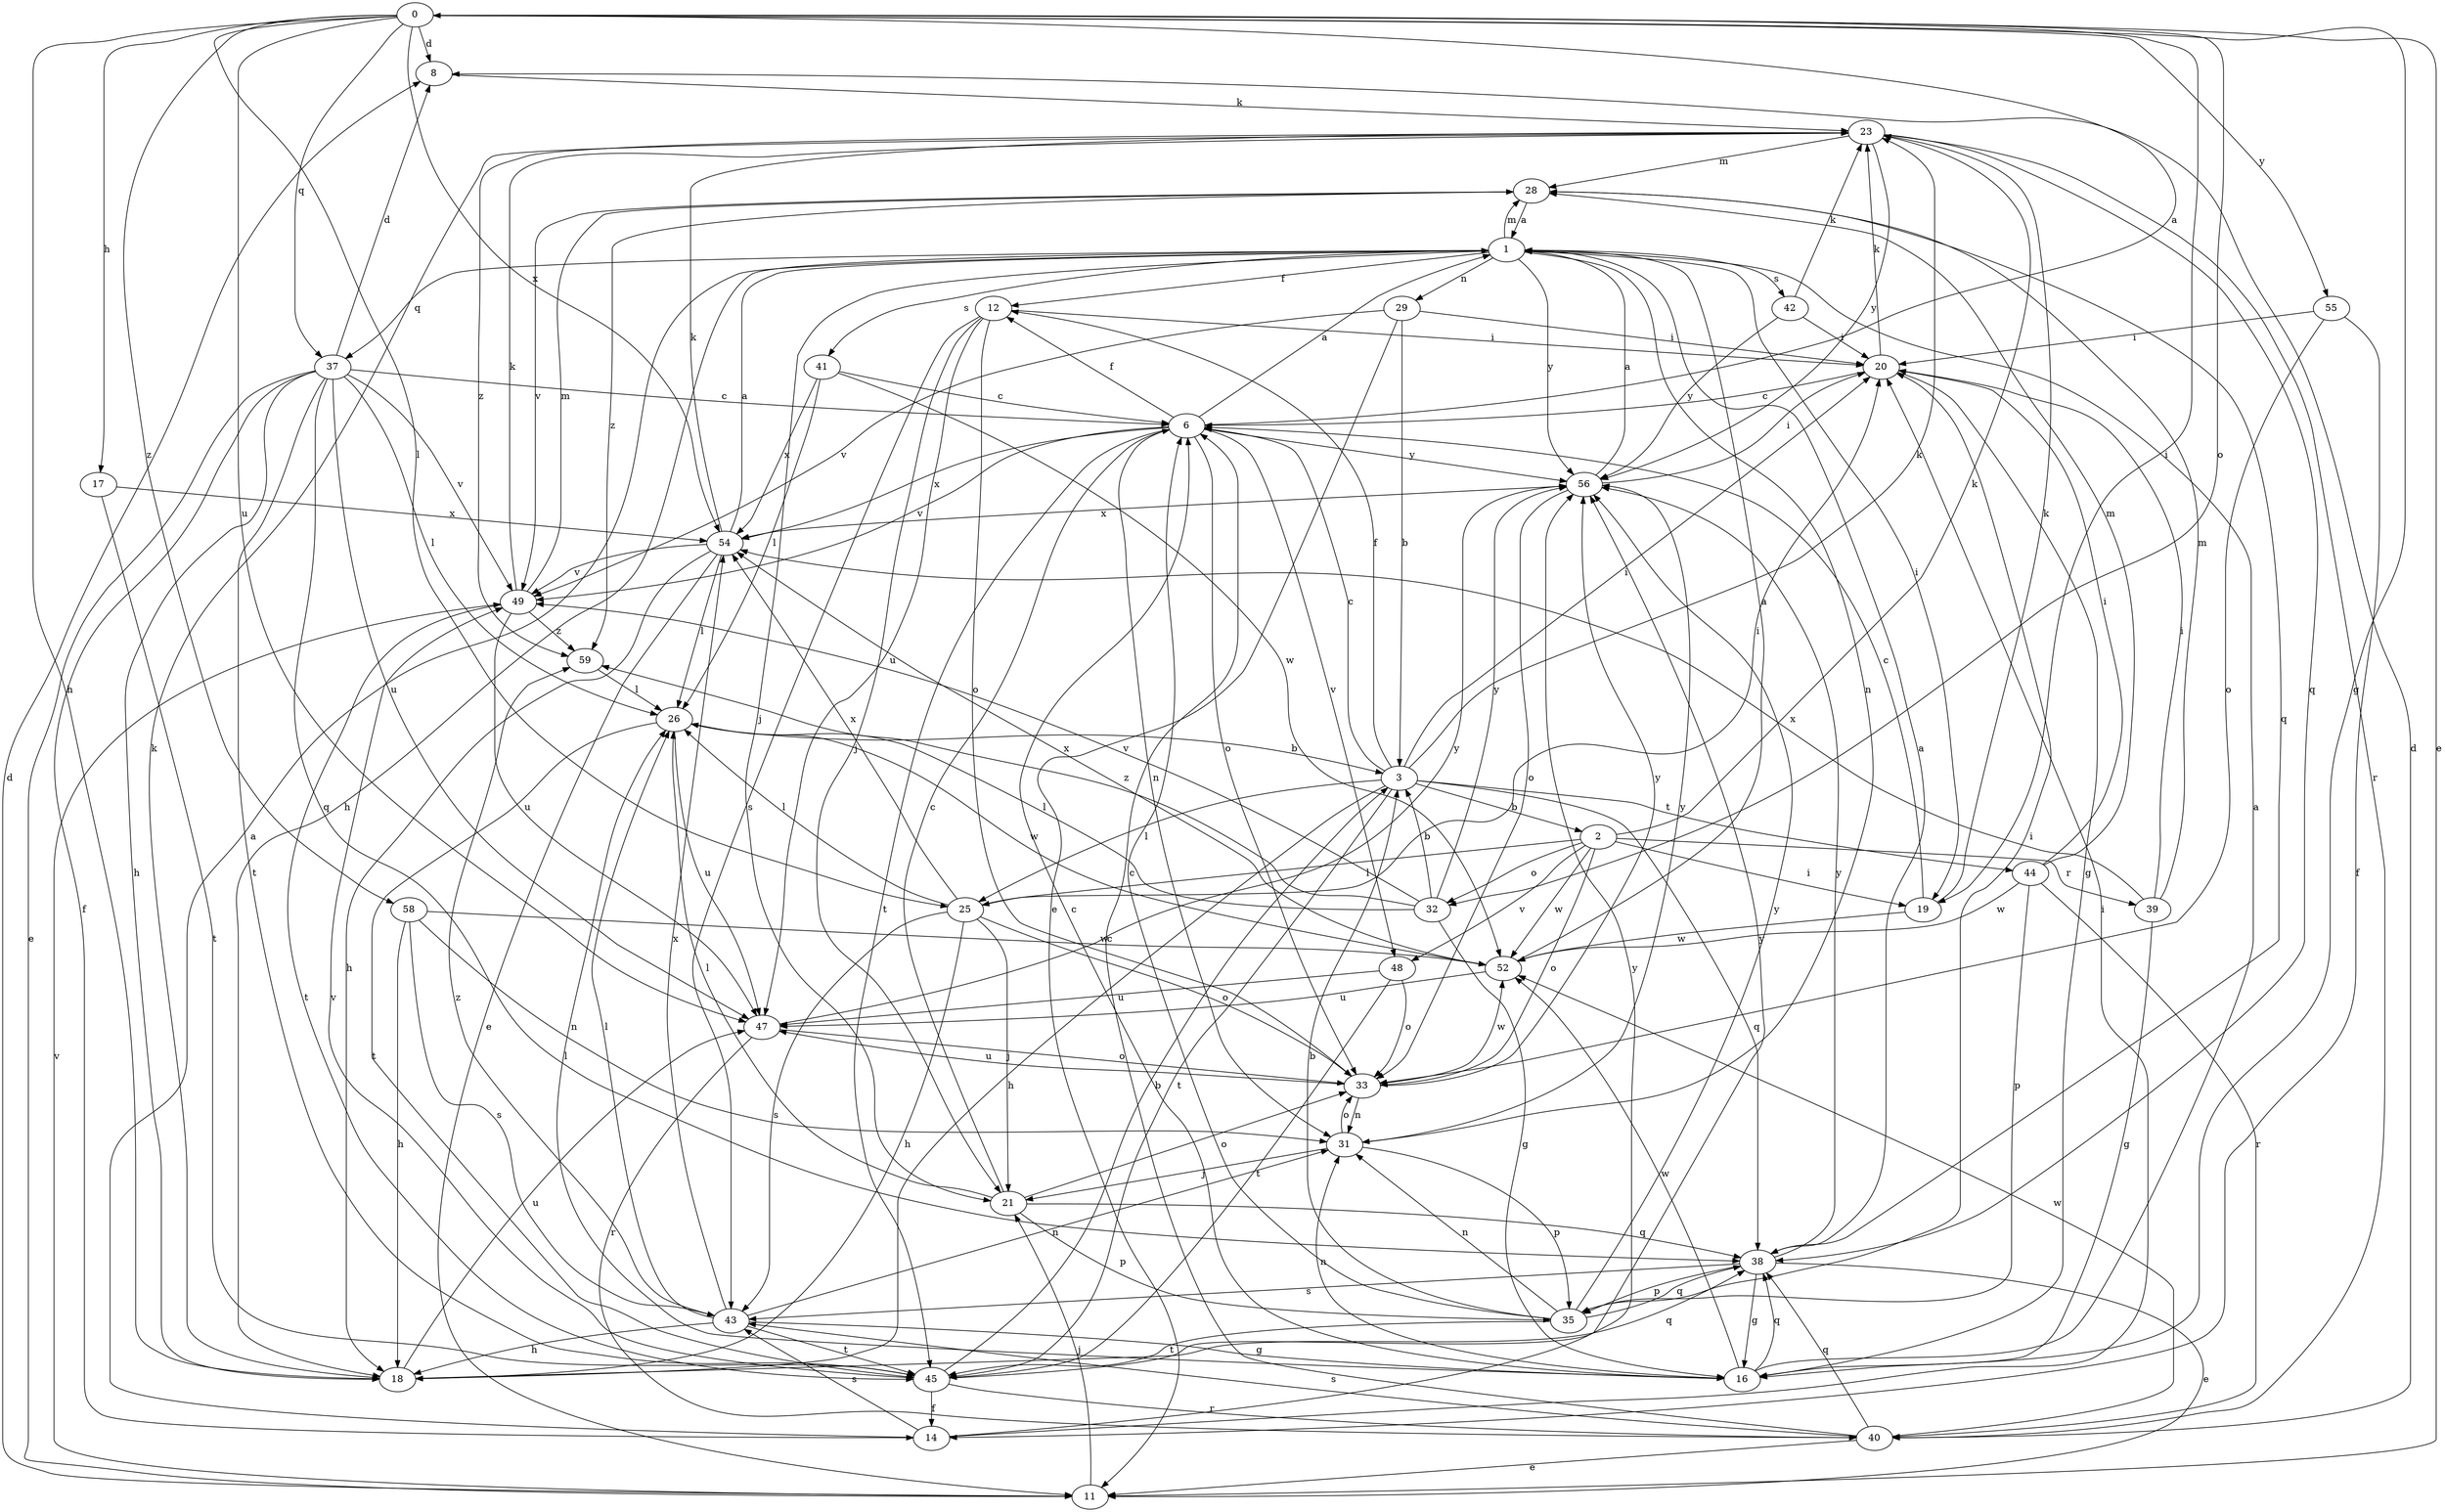 strict digraph  {
0;
1;
2;
3;
6;
8;
11;
12;
14;
16;
17;
18;
19;
20;
21;
23;
25;
26;
28;
29;
31;
32;
33;
35;
37;
38;
39;
40;
41;
42;
43;
44;
45;
47;
48;
49;
52;
54;
55;
56;
58;
59;
0 -> 8  [label=d];
0 -> 11  [label=e];
0 -> 16  [label=g];
0 -> 17  [label=h];
0 -> 18  [label=h];
0 -> 19  [label=i];
0 -> 25  [label=l];
0 -> 32  [label=o];
0 -> 37  [label=q];
0 -> 47  [label=u];
0 -> 54  [label=x];
0 -> 55  [label=y];
0 -> 58  [label=z];
1 -> 12  [label=f];
1 -> 18  [label=h];
1 -> 19  [label=i];
1 -> 21  [label=j];
1 -> 28  [label=m];
1 -> 29  [label=n];
1 -> 31  [label=n];
1 -> 37  [label=q];
1 -> 41  [label=s];
1 -> 42  [label=s];
1 -> 56  [label=y];
2 -> 19  [label=i];
2 -> 23  [label=k];
2 -> 25  [label=l];
2 -> 32  [label=o];
2 -> 33  [label=o];
2 -> 39  [label=r];
2 -> 48  [label=v];
2 -> 52  [label=w];
3 -> 2  [label=b];
3 -> 6  [label=c];
3 -> 12  [label=f];
3 -> 18  [label=h];
3 -> 20  [label=i];
3 -> 23  [label=k];
3 -> 25  [label=l];
3 -> 38  [label=q];
3 -> 44  [label=t];
3 -> 45  [label=t];
6 -> 0  [label=a];
6 -> 1  [label=a];
6 -> 12  [label=f];
6 -> 31  [label=n];
6 -> 33  [label=o];
6 -> 45  [label=t];
6 -> 48  [label=v];
6 -> 49  [label=v];
6 -> 54  [label=x];
6 -> 56  [label=y];
8 -> 23  [label=k];
11 -> 8  [label=d];
11 -> 21  [label=j];
11 -> 49  [label=v];
12 -> 20  [label=i];
12 -> 21  [label=j];
12 -> 33  [label=o];
12 -> 43  [label=s];
12 -> 47  [label=u];
14 -> 1  [label=a];
14 -> 20  [label=i];
14 -> 43  [label=s];
14 -> 56  [label=y];
16 -> 1  [label=a];
16 -> 6  [label=c];
16 -> 26  [label=l];
16 -> 31  [label=n];
16 -> 38  [label=q];
16 -> 52  [label=w];
17 -> 45  [label=t];
17 -> 54  [label=x];
18 -> 23  [label=k];
18 -> 38  [label=q];
18 -> 47  [label=u];
19 -> 6  [label=c];
19 -> 23  [label=k];
19 -> 52  [label=w];
20 -> 6  [label=c];
20 -> 16  [label=g];
20 -> 23  [label=k];
21 -> 6  [label=c];
21 -> 26  [label=l];
21 -> 33  [label=o];
21 -> 35  [label=p];
21 -> 38  [label=q];
23 -> 28  [label=m];
23 -> 38  [label=q];
23 -> 40  [label=r];
23 -> 56  [label=y];
23 -> 59  [label=z];
25 -> 18  [label=h];
25 -> 20  [label=i];
25 -> 21  [label=j];
25 -> 26  [label=l];
25 -> 33  [label=o];
25 -> 43  [label=s];
25 -> 54  [label=x];
26 -> 3  [label=b];
26 -> 45  [label=t];
26 -> 47  [label=u];
26 -> 52  [label=w];
28 -> 1  [label=a];
28 -> 38  [label=q];
28 -> 49  [label=v];
28 -> 59  [label=z];
29 -> 3  [label=b];
29 -> 11  [label=e];
29 -> 20  [label=i];
29 -> 49  [label=v];
31 -> 21  [label=j];
31 -> 33  [label=o];
31 -> 35  [label=p];
31 -> 56  [label=y];
32 -> 3  [label=b];
32 -> 16  [label=g];
32 -> 26  [label=l];
32 -> 49  [label=v];
32 -> 56  [label=y];
32 -> 59  [label=z];
33 -> 31  [label=n];
33 -> 47  [label=u];
33 -> 52  [label=w];
33 -> 56  [label=y];
35 -> 3  [label=b];
35 -> 6  [label=c];
35 -> 20  [label=i];
35 -> 31  [label=n];
35 -> 38  [label=q];
35 -> 45  [label=t];
35 -> 56  [label=y];
37 -> 6  [label=c];
37 -> 8  [label=d];
37 -> 11  [label=e];
37 -> 14  [label=f];
37 -> 18  [label=h];
37 -> 26  [label=l];
37 -> 38  [label=q];
37 -> 45  [label=t];
37 -> 47  [label=u];
37 -> 49  [label=v];
38 -> 1  [label=a];
38 -> 11  [label=e];
38 -> 16  [label=g];
38 -> 35  [label=p];
38 -> 43  [label=s];
38 -> 56  [label=y];
39 -> 16  [label=g];
39 -> 20  [label=i];
39 -> 28  [label=m];
39 -> 54  [label=x];
40 -> 6  [label=c];
40 -> 8  [label=d];
40 -> 11  [label=e];
40 -> 38  [label=q];
40 -> 43  [label=s];
40 -> 52  [label=w];
41 -> 6  [label=c];
41 -> 26  [label=l];
41 -> 52  [label=w];
41 -> 54  [label=x];
42 -> 20  [label=i];
42 -> 23  [label=k];
42 -> 56  [label=y];
43 -> 16  [label=g];
43 -> 18  [label=h];
43 -> 26  [label=l];
43 -> 31  [label=n];
43 -> 45  [label=t];
43 -> 54  [label=x];
43 -> 59  [label=z];
44 -> 20  [label=i];
44 -> 28  [label=m];
44 -> 35  [label=p];
44 -> 40  [label=r];
44 -> 52  [label=w];
45 -> 3  [label=b];
45 -> 14  [label=f];
45 -> 40  [label=r];
45 -> 49  [label=v];
45 -> 56  [label=y];
47 -> 33  [label=o];
47 -> 40  [label=r];
47 -> 56  [label=y];
48 -> 33  [label=o];
48 -> 45  [label=t];
48 -> 47  [label=u];
49 -> 23  [label=k];
49 -> 28  [label=m];
49 -> 45  [label=t];
49 -> 47  [label=u];
49 -> 59  [label=z];
52 -> 1  [label=a];
52 -> 47  [label=u];
52 -> 54  [label=x];
54 -> 1  [label=a];
54 -> 11  [label=e];
54 -> 18  [label=h];
54 -> 23  [label=k];
54 -> 26  [label=l];
54 -> 49  [label=v];
55 -> 14  [label=f];
55 -> 20  [label=i];
55 -> 33  [label=o];
56 -> 1  [label=a];
56 -> 20  [label=i];
56 -> 33  [label=o];
56 -> 54  [label=x];
58 -> 18  [label=h];
58 -> 31  [label=n];
58 -> 43  [label=s];
58 -> 52  [label=w];
59 -> 26  [label=l];
}
